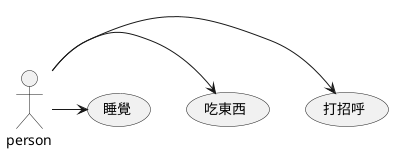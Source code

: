 ```uml
@startuml
:person: -right-> (打招呼)
:person: -right-> (吃東西)
:person: -right-> (睡覺)
@enduml
```,```uml
@startuml
:student: -right-> (考試)
:student: -right-> (學習)
@enduml
```